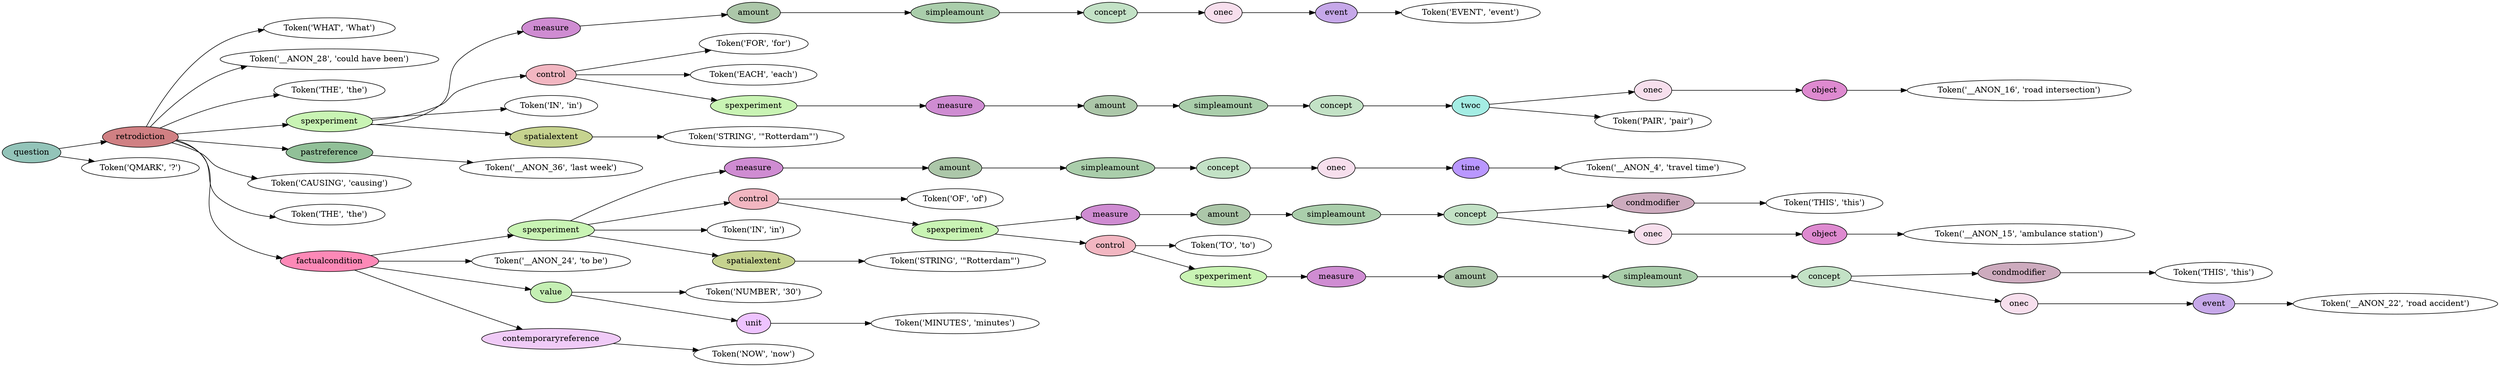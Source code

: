 digraph G {
rankdir=LR;
0 [label="Token('WHAT', 'What')"];
1 [label="Token('__ANON_28', 'could have been')"];
2 [label="Token('THE', 'the')"];
3 [label="Token('EVENT', 'event')"];
4 [fillcolor="#c6a8e9", label=event, style=filled];
4 -> 3;
5 [fillcolor="#f7dfed", label=onec, style=filled];
5 -> 4;
6 [fillcolor="#c3e2c6", label=concept, style=filled];
6 -> 5;
7 [fillcolor="#aaceab", label=simpleamount, style=filled];
7 -> 6;
8 [fillcolor="#acc7a9", label=amount, style=filled];
8 -> 7;
9 [fillcolor="#cf8cd2", label=measure, style=filled];
9 -> 8;
10 [label="Token('FOR', 'for')"];
11 [label="Token('EACH', 'each')"];
12 [label="Token('__ANON_16', 'road intersection')"];
13 [fillcolor="#de8ad0", label=object, style=filled];
13 -> 12;
14 [fillcolor="#f7dfed", label=onec, style=filled];
14 -> 13;
15 [label="Token('PAIR', 'pair')"];
16 [fillcolor="#a4ede4", label=twoc, style=filled];
16 -> 14;
16 -> 15;
17 [fillcolor="#c3e2c6", label=concept, style=filled];
17 -> 16;
18 [fillcolor="#aaceab", label=simpleamount, style=filled];
18 -> 17;
19 [fillcolor="#acc7a9", label=amount, style=filled];
19 -> 18;
20 [fillcolor="#cf8cd2", label=measure, style=filled];
20 -> 19;
21 [fillcolor="#c9f4b4", label=spexperiment, style=filled];
21 -> 20;
22 [fillcolor="#f2b6c1", label=control, style=filled];
22 -> 10;
22 -> 11;
22 -> 21;
23 [label="Token('IN', 'in')"];
24 [label="Token('STRING', '\"Rotterdam\"')"];
25 [fillcolor="#c6d38f", label=spatialextent, style=filled];
25 -> 24;
26 [fillcolor="#c9f4b4", label=spexperiment, style=filled];
26 -> 9;
26 -> 22;
26 -> 23;
26 -> 25;
27 [label="Token('__ANON_36', 'last week')"];
28 [fillcolor="#91c098", label=pastreference, style=filled];
28 -> 27;
29 [label="Token('CAUSING', 'causing')"];
30 [label="Token('THE', 'the')"];
31 [label="Token('__ANON_4', 'travel time')"];
32 [fillcolor="#b997ff", label=time, style=filled];
32 -> 31;
33 [fillcolor="#f7dfed", label=onec, style=filled];
33 -> 32;
34 [fillcolor="#c3e2c6", label=concept, style=filled];
34 -> 33;
35 [fillcolor="#aaceab", label=simpleamount, style=filled];
35 -> 34;
36 [fillcolor="#acc7a9", label=amount, style=filled];
36 -> 35;
37 [fillcolor="#cf8cd2", label=measure, style=filled];
37 -> 36;
38 [label="Token('OF', 'of')"];
39 [label="Token('THIS', 'this')"];
40 [fillcolor="#cdabbe", label=condmodifier, style=filled];
40 -> 39;
41 [label="Token('__ANON_15', 'ambulance station')"];
42 [fillcolor="#de8ad0", label=object, style=filled];
42 -> 41;
43 [fillcolor="#f7dfed", label=onec, style=filled];
43 -> 42;
44 [fillcolor="#c3e2c6", label=concept, style=filled];
44 -> 40;
44 -> 43;
45 [fillcolor="#aaceab", label=simpleamount, style=filled];
45 -> 44;
46 [fillcolor="#acc7a9", label=amount, style=filled];
46 -> 45;
47 [fillcolor="#cf8cd2", label=measure, style=filled];
47 -> 46;
48 [label="Token('TO', 'to')"];
49 [label="Token('THIS', 'this')"];
50 [fillcolor="#cdabbe", label=condmodifier, style=filled];
50 -> 49;
51 [label="Token('__ANON_22', 'road accident')"];
52 [fillcolor="#c6a8e9", label=event, style=filled];
52 -> 51;
53 [fillcolor="#f7dfed", label=onec, style=filled];
53 -> 52;
54 [fillcolor="#c3e2c6", label=concept, style=filled];
54 -> 50;
54 -> 53;
55 [fillcolor="#aaceab", label=simpleamount, style=filled];
55 -> 54;
56 [fillcolor="#acc7a9", label=amount, style=filled];
56 -> 55;
57 [fillcolor="#cf8cd2", label=measure, style=filled];
57 -> 56;
58 [fillcolor="#c9f4b4", label=spexperiment, style=filled];
58 -> 57;
59 [fillcolor="#f2b6c1", label=control, style=filled];
59 -> 48;
59 -> 58;
60 [fillcolor="#c9f4b4", label=spexperiment, style=filled];
60 -> 47;
60 -> 59;
61 [fillcolor="#f2b6c1", label=control, style=filled];
61 -> 38;
61 -> 60;
62 [label="Token('IN', 'in')"];
63 [label="Token('STRING', '\"Rotterdam\"')"];
64 [fillcolor="#c6d38f", label=spatialextent, style=filled];
64 -> 63;
65 [fillcolor="#c9f4b4", label=spexperiment, style=filled];
65 -> 37;
65 -> 61;
65 -> 62;
65 -> 64;
66 [label="Token('__ANON_24', 'to be')"];
67 [label="Token('NUMBER', '30')"];
68 [label="Token('MINUTES', 'minutes')"];
69 [fillcolor="#eec3ff", label=unit, style=filled];
69 -> 68;
70 [fillcolor="#c4efb3", label=value, style=filled];
70 -> 67;
70 -> 69;
71 [label="Token('NOW', 'now')"];
72 [fillcolor="#f0cbf7", label=contemporaryreference, style=filled];
72 -> 71;
73 [fillcolor="#fd89b7", label=factualcondition, style=filled];
73 -> 65;
73 -> 66;
73 -> 70;
73 -> 72;
74 [fillcolor="#d08083", label=retrodiction, style=filled];
74 -> 0;
74 -> 1;
74 -> 2;
74 -> 26;
74 -> 28;
74 -> 29;
74 -> 30;
74 -> 73;
75 [label="Token('QMARK', '?')"];
76 [fillcolor="#93c4b9", label=question, style=filled];
76 -> 74;
76 -> 75;
}
